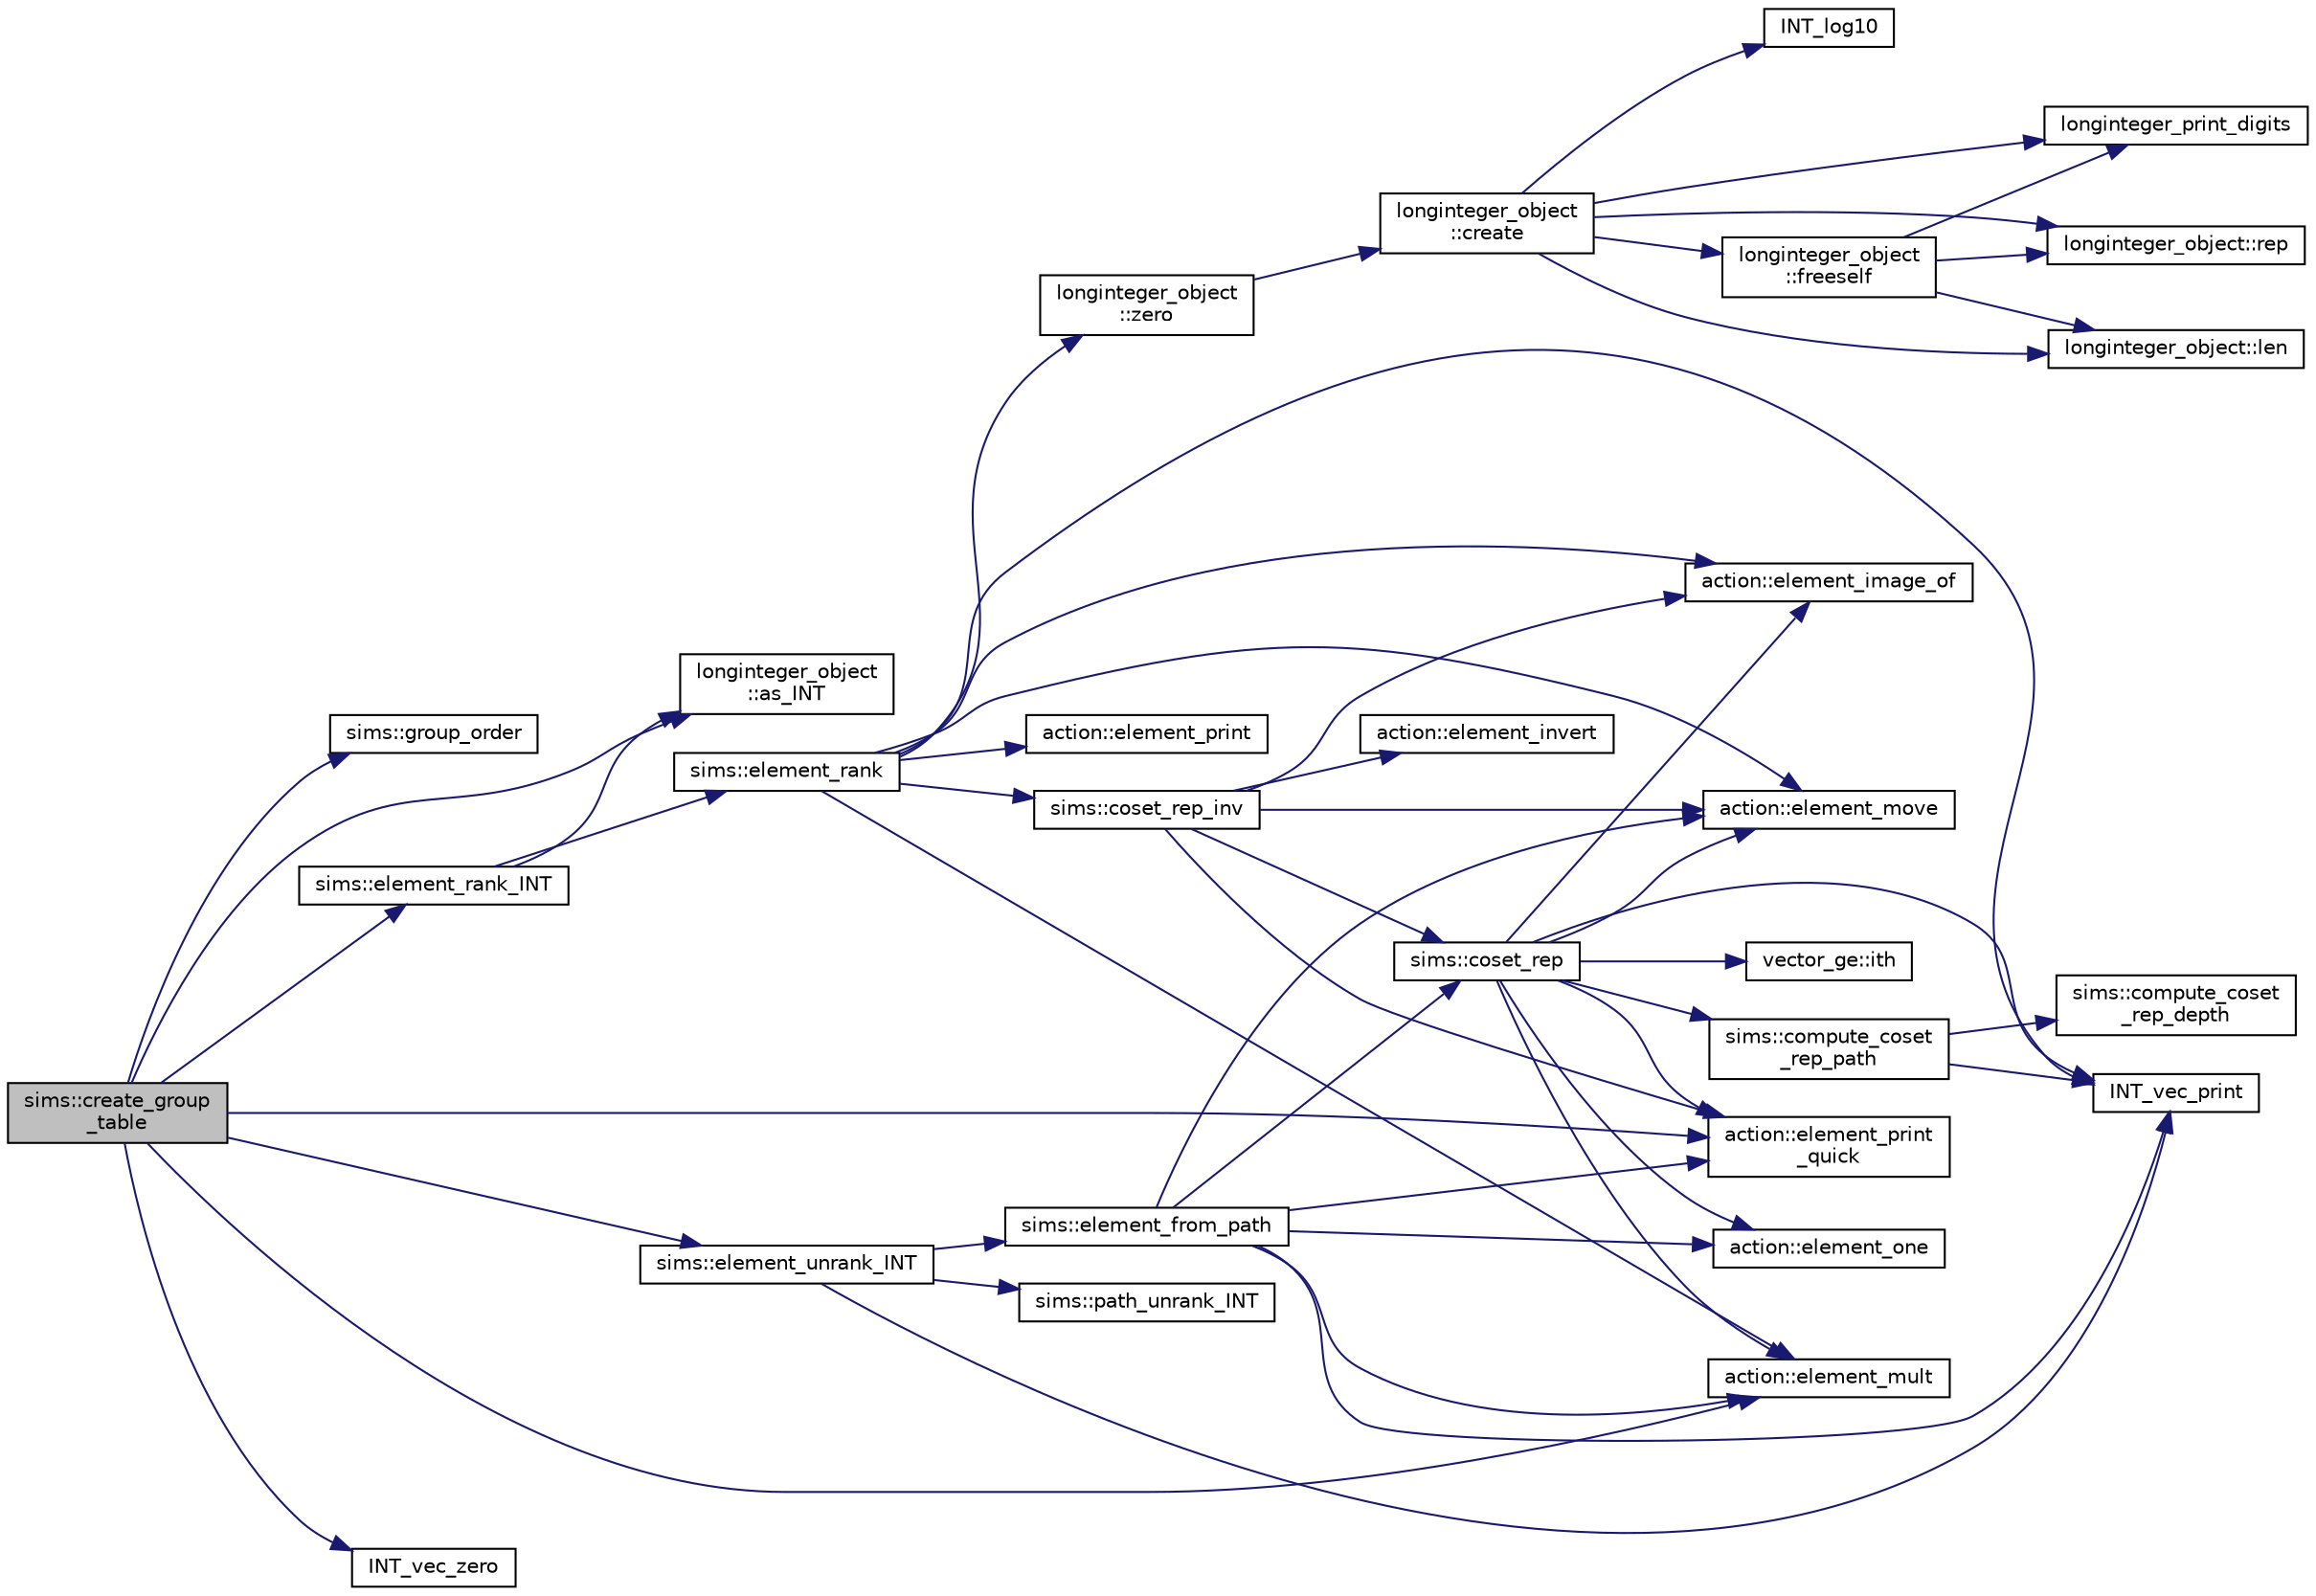 digraph "sims::create_group_table"
{
  edge [fontname="Helvetica",fontsize="10",labelfontname="Helvetica",labelfontsize="10"];
  node [fontname="Helvetica",fontsize="10",shape=record];
  rankdir="LR";
  Node2814 [label="sims::create_group\l_table",height=0.2,width=0.4,color="black", fillcolor="grey75", style="filled", fontcolor="black"];
  Node2814 -> Node2815 [color="midnightblue",fontsize="10",style="solid",fontname="Helvetica"];
  Node2815 [label="sims::group_order",height=0.2,width=0.4,color="black", fillcolor="white", style="filled",URL="$d9/df3/classsims.html#aa442445175656570fa35febbe790efad"];
  Node2814 -> Node2816 [color="midnightblue",fontsize="10",style="solid",fontname="Helvetica"];
  Node2816 [label="longinteger_object\l::as_INT",height=0.2,width=0.4,color="black", fillcolor="white", style="filled",URL="$dd/d7e/classlonginteger__object.html#afb992d4679a6741acc63c8bcba27971e"];
  Node2814 -> Node2817 [color="midnightblue",fontsize="10",style="solid",fontname="Helvetica"];
  Node2817 [label="INT_vec_zero",height=0.2,width=0.4,color="black", fillcolor="white", style="filled",URL="$df/dbf/sajeeb_8_c.html#aa8c9c7977203577026080f546fe4980f"];
  Node2814 -> Node2818 [color="midnightblue",fontsize="10",style="solid",fontname="Helvetica"];
  Node2818 [label="sims::element_unrank_INT",height=0.2,width=0.4,color="black", fillcolor="white", style="filled",URL="$d9/df3/classsims.html#a435d84bb7bf7292f14593b2a4344151f"];
  Node2818 -> Node2819 [color="midnightblue",fontsize="10",style="solid",fontname="Helvetica"];
  Node2819 [label="sims::path_unrank_INT",height=0.2,width=0.4,color="black", fillcolor="white", style="filled",URL="$d9/df3/classsims.html#a8ae2ffa971c2aac809d83c18e4e91926"];
  Node2818 -> Node2820 [color="midnightblue",fontsize="10",style="solid",fontname="Helvetica"];
  Node2820 [label="INT_vec_print",height=0.2,width=0.4,color="black", fillcolor="white", style="filled",URL="$df/dbf/sajeeb_8_c.html#a79a5901af0b47dd0d694109543c027fe"];
  Node2818 -> Node2821 [color="midnightblue",fontsize="10",style="solid",fontname="Helvetica"];
  Node2821 [label="sims::element_from_path",height=0.2,width=0.4,color="black", fillcolor="white", style="filled",URL="$d9/df3/classsims.html#a4a9bc25b1b8e61ba34d6d3d9f9fb8ab8"];
  Node2821 -> Node2820 [color="midnightblue",fontsize="10",style="solid",fontname="Helvetica"];
  Node2821 -> Node2822 [color="midnightblue",fontsize="10",style="solid",fontname="Helvetica"];
  Node2822 [label="action::element_one",height=0.2,width=0.4,color="black", fillcolor="white", style="filled",URL="$d2/d86/classaction.html#a780a105daf04d6d1fe7e2f63b3c88e3b"];
  Node2821 -> Node2823 [color="midnightblue",fontsize="10",style="solid",fontname="Helvetica"];
  Node2823 [label="sims::coset_rep",height=0.2,width=0.4,color="black", fillcolor="white", style="filled",URL="$d9/df3/classsims.html#a3d669dba4d005cd2399388f27f44cd04"];
  Node2823 -> Node2824 [color="midnightblue",fontsize="10",style="solid",fontname="Helvetica"];
  Node2824 [label="sims::compute_coset\l_rep_path",height=0.2,width=0.4,color="black", fillcolor="white", style="filled",URL="$d9/df3/classsims.html#a22a53a24eb86dcfe54cb3588776a4d96"];
  Node2824 -> Node2825 [color="midnightblue",fontsize="10",style="solid",fontname="Helvetica"];
  Node2825 [label="sims::compute_coset\l_rep_depth",height=0.2,width=0.4,color="black", fillcolor="white", style="filled",URL="$d9/df3/classsims.html#abfeb782bd253f1df5253486afb120f6f"];
  Node2824 -> Node2820 [color="midnightblue",fontsize="10",style="solid",fontname="Helvetica"];
  Node2823 -> Node2820 [color="midnightblue",fontsize="10",style="solid",fontname="Helvetica"];
  Node2823 -> Node2822 [color="midnightblue",fontsize="10",style="solid",fontname="Helvetica"];
  Node2823 -> Node2826 [color="midnightblue",fontsize="10",style="solid",fontname="Helvetica"];
  Node2826 [label="vector_ge::ith",height=0.2,width=0.4,color="black", fillcolor="white", style="filled",URL="$d4/d6e/classvector__ge.html#a1ff002e8b746a9beb119d57dcd4a15ff"];
  Node2823 -> Node2827 [color="midnightblue",fontsize="10",style="solid",fontname="Helvetica"];
  Node2827 [label="action::element_print\l_quick",height=0.2,width=0.4,color="black", fillcolor="white", style="filled",URL="$d2/d86/classaction.html#a4844680cf6750396f76494a28655265b"];
  Node2823 -> Node2828 [color="midnightblue",fontsize="10",style="solid",fontname="Helvetica"];
  Node2828 [label="action::element_mult",height=0.2,width=0.4,color="black", fillcolor="white", style="filled",URL="$d2/d86/classaction.html#ae9e36b2cae1f0f7bd7144097fa9a34b3"];
  Node2823 -> Node2829 [color="midnightblue",fontsize="10",style="solid",fontname="Helvetica"];
  Node2829 [label="action::element_move",height=0.2,width=0.4,color="black", fillcolor="white", style="filled",URL="$d2/d86/classaction.html#a550947491bbb534d3d7951f50198a874"];
  Node2823 -> Node2830 [color="midnightblue",fontsize="10",style="solid",fontname="Helvetica"];
  Node2830 [label="action::element_image_of",height=0.2,width=0.4,color="black", fillcolor="white", style="filled",URL="$d2/d86/classaction.html#ae09559d4537a048fc860f8a74a31393d"];
  Node2821 -> Node2827 [color="midnightblue",fontsize="10",style="solid",fontname="Helvetica"];
  Node2821 -> Node2828 [color="midnightblue",fontsize="10",style="solid",fontname="Helvetica"];
  Node2821 -> Node2829 [color="midnightblue",fontsize="10",style="solid",fontname="Helvetica"];
  Node2814 -> Node2828 [color="midnightblue",fontsize="10",style="solid",fontname="Helvetica"];
  Node2814 -> Node2827 [color="midnightblue",fontsize="10",style="solid",fontname="Helvetica"];
  Node2814 -> Node2831 [color="midnightblue",fontsize="10",style="solid",fontname="Helvetica"];
  Node2831 [label="sims::element_rank_INT",height=0.2,width=0.4,color="black", fillcolor="white", style="filled",URL="$d9/df3/classsims.html#a8ff29017c518c9ed459a7ea9eade2974"];
  Node2831 -> Node2832 [color="midnightblue",fontsize="10",style="solid",fontname="Helvetica"];
  Node2832 [label="sims::element_rank",height=0.2,width=0.4,color="black", fillcolor="white", style="filled",URL="$d9/df3/classsims.html#a00fb332192d01becb17b6a059482fc8d"];
  Node2832 -> Node2829 [color="midnightblue",fontsize="10",style="solid",fontname="Helvetica"];
  Node2832 -> Node2833 [color="midnightblue",fontsize="10",style="solid",fontname="Helvetica"];
  Node2833 [label="longinteger_object\l::zero",height=0.2,width=0.4,color="black", fillcolor="white", style="filled",URL="$dd/d7e/classlonginteger__object.html#a6cdf946c2eb5e3e71ffb534716fa8a86"];
  Node2833 -> Node2834 [color="midnightblue",fontsize="10",style="solid",fontname="Helvetica"];
  Node2834 [label="longinteger_object\l::create",height=0.2,width=0.4,color="black", fillcolor="white", style="filled",URL="$dd/d7e/classlonginteger__object.html#a95d2eebc60849c3963a49298b1f498c2"];
  Node2834 -> Node2835 [color="midnightblue",fontsize="10",style="solid",fontname="Helvetica"];
  Node2835 [label="longinteger_object\l::freeself",height=0.2,width=0.4,color="black", fillcolor="white", style="filled",URL="$dd/d7e/classlonginteger__object.html#a06450f8c4795d81da6d680830ef958a1"];
  Node2835 -> Node2836 [color="midnightblue",fontsize="10",style="solid",fontname="Helvetica"];
  Node2836 [label="longinteger_print_digits",height=0.2,width=0.4,color="black", fillcolor="white", style="filled",URL="$de/dc5/algebra__and__number__theory_8h.html#ac2bac7b12f5b6440b8dad275cd7a157d"];
  Node2835 -> Node2837 [color="midnightblue",fontsize="10",style="solid",fontname="Helvetica"];
  Node2837 [label="longinteger_object::rep",height=0.2,width=0.4,color="black", fillcolor="white", style="filled",URL="$dd/d7e/classlonginteger__object.html#a3ecaf12738cc721d281c416503f241e2"];
  Node2835 -> Node2838 [color="midnightblue",fontsize="10",style="solid",fontname="Helvetica"];
  Node2838 [label="longinteger_object::len",height=0.2,width=0.4,color="black", fillcolor="white", style="filled",URL="$dd/d7e/classlonginteger__object.html#a0bfeae35be8a6fd44ed7f76413596ab1"];
  Node2834 -> Node2839 [color="midnightblue",fontsize="10",style="solid",fontname="Helvetica"];
  Node2839 [label="INT_log10",height=0.2,width=0.4,color="black", fillcolor="white", style="filled",URL="$de/dc5/algebra__and__number__theory_8h.html#a98bc0a6c562370a355165d2538dac250"];
  Node2834 -> Node2836 [color="midnightblue",fontsize="10",style="solid",fontname="Helvetica"];
  Node2834 -> Node2837 [color="midnightblue",fontsize="10",style="solid",fontname="Helvetica"];
  Node2834 -> Node2838 [color="midnightblue",fontsize="10",style="solid",fontname="Helvetica"];
  Node2832 -> Node2830 [color="midnightblue",fontsize="10",style="solid",fontname="Helvetica"];
  Node2832 -> Node2820 [color="midnightblue",fontsize="10",style="solid",fontname="Helvetica"];
  Node2832 -> Node2840 [color="midnightblue",fontsize="10",style="solid",fontname="Helvetica"];
  Node2840 [label="action::element_print",height=0.2,width=0.4,color="black", fillcolor="white", style="filled",URL="$d2/d86/classaction.html#ae38c3ef3c1125213733d63c6fc3c40cd"];
  Node2832 -> Node2841 [color="midnightblue",fontsize="10",style="solid",fontname="Helvetica"];
  Node2841 [label="sims::coset_rep_inv",height=0.2,width=0.4,color="black", fillcolor="white", style="filled",URL="$d9/df3/classsims.html#a388f523d4ec997fce4e9ede924de99b9"];
  Node2841 -> Node2823 [color="midnightblue",fontsize="10",style="solid",fontname="Helvetica"];
  Node2841 -> Node2827 [color="midnightblue",fontsize="10",style="solid",fontname="Helvetica"];
  Node2841 -> Node2830 [color="midnightblue",fontsize="10",style="solid",fontname="Helvetica"];
  Node2841 -> Node2842 [color="midnightblue",fontsize="10",style="solid",fontname="Helvetica"];
  Node2842 [label="action::element_invert",height=0.2,width=0.4,color="black", fillcolor="white", style="filled",URL="$d2/d86/classaction.html#aa4bd01e338497714586636751fcef436"];
  Node2841 -> Node2829 [color="midnightblue",fontsize="10",style="solid",fontname="Helvetica"];
  Node2832 -> Node2828 [color="midnightblue",fontsize="10",style="solid",fontname="Helvetica"];
  Node2831 -> Node2816 [color="midnightblue",fontsize="10",style="solid",fontname="Helvetica"];
}
